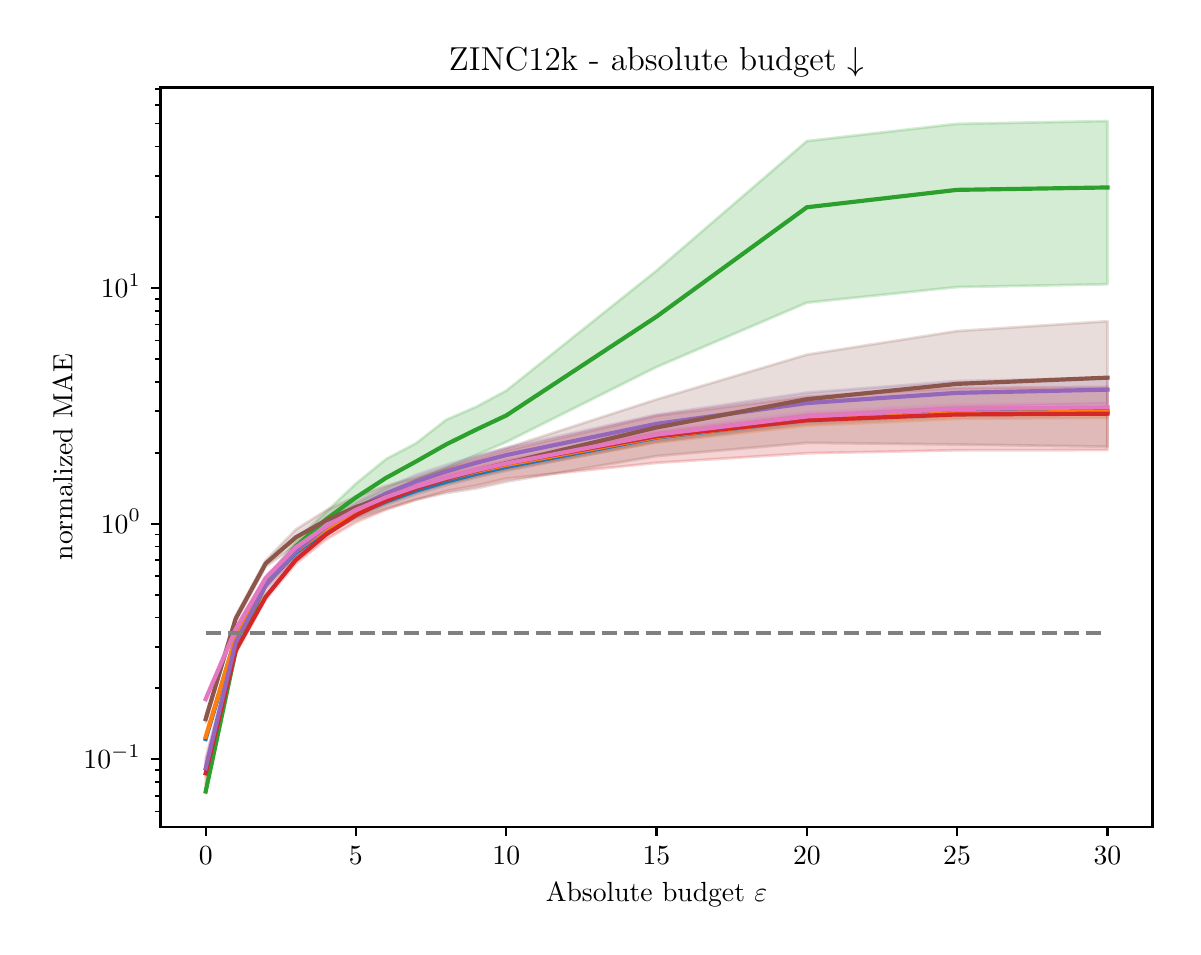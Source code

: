 \begingroup%
\makeatletter%
\begin{pgfpicture}%
\pgfpathrectangle{\pgfpointorigin}{\pgfqpoint{5.724in}{4.495in}}%
\pgfusepath{use as bounding box, clip}%
\begin{pgfscope}%
\pgfsetbuttcap%
\pgfsetmiterjoin%
\definecolor{currentfill}{rgb}{1.0,1.0,1.0}%
\pgfsetfillcolor{currentfill}%
\pgfsetlinewidth{0.0pt}%
\definecolor{currentstroke}{rgb}{1.0,1.0,1.0}%
\pgfsetstrokecolor{currentstroke}%
\pgfsetdash{}{0pt}%
\pgfpathmoveto{\pgfqpoint{0.0in}{0.0in}}%
\pgfpathlineto{\pgfqpoint{5.724in}{0.0in}}%
\pgfpathlineto{\pgfqpoint{5.724in}{4.495in}}%
\pgfpathlineto{\pgfqpoint{0.0in}{4.495in}}%
\pgfpathlineto{\pgfqpoint{0.0in}{0.0in}}%
\pgfpathclose%
\pgfusepath{fill}%
\end{pgfscope}%
\begin{pgfscope}%
\pgfsetbuttcap%
\pgfsetmiterjoin%
\definecolor{currentfill}{rgb}{1.0,1.0,1.0}%
\pgfsetfillcolor{currentfill}%
\pgfsetlinewidth{0.0pt}%
\definecolor{currentstroke}{rgb}{0.0,0.0,0.0}%
\pgfsetstrokecolor{currentstroke}%
\pgfsetstrokeopacity{0.0}%
\pgfsetdash{}{0pt}%
\pgfpathmoveto{\pgfqpoint{0.664in}{0.5in}}%
\pgfpathlineto{\pgfqpoint{5.624in}{0.5in}}%
\pgfpathlineto{\pgfqpoint{5.624in}{4.196in}}%
\pgfpathlineto{\pgfqpoint{0.664in}{4.196in}}%
\pgfpathlineto{\pgfqpoint{0.664in}{0.5in}}%
\pgfpathclose%
\pgfusepath{fill}%
\end{pgfscope}%
\begin{pgfscope}%
\pgfpathrectangle{\pgfqpoint{0.664in}{0.5in}}{\pgfqpoint{4.96in}{3.696in}}%
\pgfusepath{clip}%
\pgfsetbuttcap%
\pgfsetroundjoin%
\definecolor{currentfill}{rgb}{0.122,0.467,0.706}%
\pgfsetfillcolor{currentfill}%
\pgfsetfillopacity{0.2}%
\pgfsetlinewidth{1.004pt}%
\definecolor{currentstroke}{rgb}{0.122,0.467,0.706}%
\pgfsetstrokecolor{currentstroke}%
\pgfsetstrokeopacity{0.2}%
\pgfsetdash{}{0pt}%
\pgfsys@defobject{currentmarker}{\pgfqpoint{0.89in}{0.928in}}{\pgfqpoint{5.399in}{2.594in}}{%
\pgfpathmoveto{\pgfqpoint{0.89in}{0.951in}}%
\pgfpathlineto{\pgfqpoint{0.89in}{0.928in}}%
\pgfpathlineto{\pgfqpoint{1.04in}{1.431in}}%
\pgfpathlineto{\pgfqpoint{1.19in}{1.702in}}%
\pgfpathlineto{\pgfqpoint{1.341in}{1.856in}}%
\pgfpathlineto{\pgfqpoint{1.491in}{1.964in}}%
\pgfpathlineto{\pgfqpoint{1.641in}{2.047in}}%
\pgfpathlineto{\pgfqpoint{1.792in}{2.11in}}%
\pgfpathlineto{\pgfqpoint{1.942in}{2.163in}}%
\pgfpathlineto{\pgfqpoint{2.092in}{2.208in}}%
\pgfpathlineto{\pgfqpoint{2.242in}{2.246in}}%
\pgfpathlineto{\pgfqpoint{2.393in}{2.28in}}%
\pgfpathlineto{\pgfqpoint{3.144in}{2.425in}}%
\pgfpathlineto{\pgfqpoint{3.896in}{2.517in}}%
\pgfpathlineto{\pgfqpoint{4.647in}{2.555in}}%
\pgfpathlineto{\pgfqpoint{5.399in}{2.565in}}%
\pgfpathlineto{\pgfqpoint{5.399in}{2.594in}}%
\pgfpathlineto{\pgfqpoint{5.399in}{2.594in}}%
\pgfpathlineto{\pgfqpoint{4.647in}{2.588in}}%
\pgfpathlineto{\pgfqpoint{3.896in}{2.554in}}%
\pgfpathlineto{\pgfqpoint{3.144in}{2.466in}}%
\pgfpathlineto{\pgfqpoint{2.393in}{2.317in}}%
\pgfpathlineto{\pgfqpoint{2.242in}{2.282in}}%
\pgfpathlineto{\pgfqpoint{2.092in}{2.242in}}%
\pgfpathlineto{\pgfqpoint{1.942in}{2.197in}}%
\pgfpathlineto{\pgfqpoint{1.792in}{2.143in}}%
\pgfpathlineto{\pgfqpoint{1.641in}{2.079in}}%
\pgfpathlineto{\pgfqpoint{1.491in}{1.993in}}%
\pgfpathlineto{\pgfqpoint{1.341in}{1.888in}}%
\pgfpathlineto{\pgfqpoint{1.19in}{1.726in}}%
\pgfpathlineto{\pgfqpoint{1.04in}{1.459in}}%
\pgfpathlineto{\pgfqpoint{0.89in}{0.951in}}%
\pgfpathlineto{\pgfqpoint{0.89in}{0.951in}}%
\pgfpathclose%
\pgfusepath{stroke,fill}%
}%
\begin{pgfscope}%
\pgfsys@transformshift{0.0in}{0.0in}%
\pgfsys@useobject{currentmarker}{}%
\end{pgfscope}%
\end{pgfscope}%
\begin{pgfscope}%
\pgfpathrectangle{\pgfqpoint{0.664in}{0.5in}}{\pgfqpoint{4.96in}{3.696in}}%
\pgfusepath{clip}%
\pgfsetbuttcap%
\pgfsetroundjoin%
\definecolor{currentfill}{rgb}{1.0,0.498,0.055}%
\pgfsetfillcolor{currentfill}%
\pgfsetfillopacity{0.2}%
\pgfsetlinewidth{1.004pt}%
\definecolor{currentstroke}{rgb}{1.0,0.498,0.055}%
\pgfsetstrokecolor{currentstroke}%
\pgfsetstrokeopacity{0.2}%
\pgfsetdash{}{0pt}%
\pgfsys@defobject{currentmarker}{\pgfqpoint{0.89in}{0.939in}}{\pgfqpoint{5.399in}{2.597in}}{%
\pgfpathmoveto{\pgfqpoint{0.89in}{0.957in}}%
\pgfpathlineto{\pgfqpoint{0.89in}{0.939in}}%
\pgfpathlineto{\pgfqpoint{1.04in}{1.42in}}%
\pgfpathlineto{\pgfqpoint{1.19in}{1.691in}}%
\pgfpathlineto{\pgfqpoint{1.341in}{1.859in}}%
\pgfpathlineto{\pgfqpoint{1.491in}{1.968in}}%
\pgfpathlineto{\pgfqpoint{1.641in}{2.053in}}%
\pgfpathlineto{\pgfqpoint{1.792in}{2.117in}}%
\pgfpathlineto{\pgfqpoint{1.942in}{2.176in}}%
\pgfpathlineto{\pgfqpoint{2.092in}{2.216in}}%
\pgfpathlineto{\pgfqpoint{2.242in}{2.252in}}%
\pgfpathlineto{\pgfqpoint{2.393in}{2.286in}}%
\pgfpathlineto{\pgfqpoint{3.144in}{2.42in}}%
\pgfpathlineto{\pgfqpoint{3.896in}{2.505in}}%
\pgfpathlineto{\pgfqpoint{4.647in}{2.539in}}%
\pgfpathlineto{\pgfqpoint{5.399in}{2.544in}}%
\pgfpathlineto{\pgfqpoint{5.399in}{2.597in}}%
\pgfpathlineto{\pgfqpoint{5.399in}{2.597in}}%
\pgfpathlineto{\pgfqpoint{4.647in}{2.595in}}%
\pgfpathlineto{\pgfqpoint{3.896in}{2.56in}}%
\pgfpathlineto{\pgfqpoint{3.144in}{2.472in}}%
\pgfpathlineto{\pgfqpoint{2.393in}{2.33in}}%
\pgfpathlineto{\pgfqpoint{2.242in}{2.295in}}%
\pgfpathlineto{\pgfqpoint{2.092in}{2.259in}}%
\pgfpathlineto{\pgfqpoint{1.942in}{2.211in}}%
\pgfpathlineto{\pgfqpoint{1.792in}{2.157in}}%
\pgfpathlineto{\pgfqpoint{1.641in}{2.093in}}%
\pgfpathlineto{\pgfqpoint{1.491in}{2.007in}}%
\pgfpathlineto{\pgfqpoint{1.341in}{1.895in}}%
\pgfpathlineto{\pgfqpoint{1.19in}{1.738in}}%
\pgfpathlineto{\pgfqpoint{1.04in}{1.465in}}%
\pgfpathlineto{\pgfqpoint{0.89in}{0.957in}}%
\pgfpathlineto{\pgfqpoint{0.89in}{0.957in}}%
\pgfpathclose%
\pgfusepath{stroke,fill}%
}%
\begin{pgfscope}%
\pgfsys@transformshift{0.0in}{0.0in}%
\pgfsys@useobject{currentmarker}{}%
\end{pgfscope}%
\end{pgfscope}%
\begin{pgfscope}%
\pgfpathrectangle{\pgfqpoint{0.664in}{0.5in}}{\pgfqpoint{4.96in}{3.696in}}%
\pgfusepath{clip}%
\pgfsetbuttcap%
\pgfsetroundjoin%
\definecolor{currentfill}{rgb}{0.173,0.627,0.173}%
\pgfsetfillcolor{currentfill}%
\pgfsetfillopacity{0.2}%
\pgfsetlinewidth{1.004pt}%
\definecolor{currentstroke}{rgb}{0.173,0.627,0.173}%
\pgfsetstrokecolor{currentstroke}%
\pgfsetstrokeopacity{0.2}%
\pgfsetdash{}{0pt}%
\pgfsys@defobject{currentmarker}{\pgfqpoint{0.89in}{0.668in}}{\pgfqpoint{5.399in}{4.028in}}{%
\pgfpathmoveto{\pgfqpoint{0.89in}{0.684in}}%
\pgfpathlineto{\pgfqpoint{0.89in}{0.668in}}%
\pgfpathlineto{\pgfqpoint{1.04in}{1.368in}}%
\pgfpathlineto{\pgfqpoint{1.19in}{1.697in}}%
\pgfpathlineto{\pgfqpoint{1.341in}{1.874in}}%
\pgfpathlineto{\pgfqpoint{1.491in}{1.993in}}%
\pgfpathlineto{\pgfqpoint{1.641in}{2.081in}}%
\pgfpathlineto{\pgfqpoint{1.792in}{2.159in}}%
\pgfpathlineto{\pgfqpoint{1.942in}{2.232in}}%
\pgfpathlineto{\pgfqpoint{2.092in}{2.293in}}%
\pgfpathlineto{\pgfqpoint{2.242in}{2.358in}}%
\pgfpathlineto{\pgfqpoint{2.393in}{2.423in}}%
\pgfpathlineto{\pgfqpoint{3.144in}{2.798in}}%
\pgfpathlineto{\pgfqpoint{3.896in}{3.12in}}%
\pgfpathlineto{\pgfqpoint{4.647in}{3.198in}}%
\pgfpathlineto{\pgfqpoint{5.399in}{3.212in}}%
\pgfpathlineto{\pgfqpoint{5.399in}{4.028in}}%
\pgfpathlineto{\pgfqpoint{5.399in}{4.028in}}%
\pgfpathlineto{\pgfqpoint{4.647in}{4.014in}}%
\pgfpathlineto{\pgfqpoint{3.896in}{3.928in}}%
\pgfpathlineto{\pgfqpoint{3.144in}{3.28in}}%
\pgfpathlineto{\pgfqpoint{2.393in}{2.68in}}%
\pgfpathlineto{\pgfqpoint{2.242in}{2.599in}}%
\pgfpathlineto{\pgfqpoint{2.092in}{2.534in}}%
\pgfpathlineto{\pgfqpoint{1.942in}{2.417in}}%
\pgfpathlineto{\pgfqpoint{1.792in}{2.338in}}%
\pgfpathlineto{\pgfqpoint{1.641in}{2.215in}}%
\pgfpathlineto{\pgfqpoint{1.491in}{2.073in}}%
\pgfpathlineto{\pgfqpoint{1.341in}{1.929in}}%
\pgfpathlineto{\pgfqpoint{1.19in}{1.73in}}%
\pgfpathlineto{\pgfqpoint{1.04in}{1.392in}}%
\pgfpathlineto{\pgfqpoint{0.89in}{0.684in}}%
\pgfpathlineto{\pgfqpoint{0.89in}{0.684in}}%
\pgfpathclose%
\pgfusepath{stroke,fill}%
}%
\begin{pgfscope}%
\pgfsys@transformshift{0.0in}{0.0in}%
\pgfsys@useobject{currentmarker}{}%
\end{pgfscope}%
\end{pgfscope}%
\begin{pgfscope}%
\pgfpathrectangle{\pgfqpoint{0.664in}{0.5in}}{\pgfqpoint{4.96in}{3.696in}}%
\pgfusepath{clip}%
\pgfsetbuttcap%
\pgfsetroundjoin%
\definecolor{currentfill}{rgb}{0.839,0.153,0.157}%
\pgfsetfillcolor{currentfill}%
\pgfsetfillopacity{0.2}%
\pgfsetlinewidth{1.004pt}%
\definecolor{currentstroke}{rgb}{0.839,0.153,0.157}%
\pgfsetstrokecolor{currentstroke}%
\pgfsetstrokeopacity{0.2}%
\pgfsetdash{}{0pt}%
\pgfsys@defobject{currentmarker}{\pgfqpoint{0.89in}{0.694in}}{\pgfqpoint{5.399in}{2.699in}}{%
\pgfpathmoveto{\pgfqpoint{0.89in}{0.842in}}%
\pgfpathlineto{\pgfqpoint{0.89in}{0.694in}}%
\pgfpathlineto{\pgfqpoint{1.04in}{1.364in}}%
\pgfpathlineto{\pgfqpoint{1.19in}{1.636in}}%
\pgfpathlineto{\pgfqpoint{1.341in}{1.815in}}%
\pgfpathlineto{\pgfqpoint{1.491in}{1.935in}}%
\pgfpathlineto{\pgfqpoint{1.641in}{2.022in}}%
\pgfpathlineto{\pgfqpoint{1.792in}{2.085in}}%
\pgfpathlineto{\pgfqpoint{1.942in}{2.134in}}%
\pgfpathlineto{\pgfqpoint{2.092in}{2.178in}}%
\pgfpathlineto{\pgfqpoint{2.242in}{2.205in}}%
\pgfpathlineto{\pgfqpoint{2.393in}{2.24in}}%
\pgfpathlineto{\pgfqpoint{3.144in}{2.319in}}%
\pgfpathlineto{\pgfqpoint{3.896in}{2.367in}}%
\pgfpathlineto{\pgfqpoint{4.647in}{2.382in}}%
\pgfpathlineto{\pgfqpoint{5.399in}{2.383in}}%
\pgfpathlineto{\pgfqpoint{5.399in}{2.699in}}%
\pgfpathlineto{\pgfqpoint{5.399in}{2.699in}}%
\pgfpathlineto{\pgfqpoint{4.647in}{2.693in}}%
\pgfpathlineto{\pgfqpoint{3.896in}{2.65in}}%
\pgfpathlineto{\pgfqpoint{3.144in}{2.554in}}%
\pgfpathlineto{\pgfqpoint{2.393in}{2.381in}}%
\pgfpathlineto{\pgfqpoint{2.242in}{2.337in}}%
\pgfpathlineto{\pgfqpoint{2.092in}{2.29in}}%
\pgfpathlineto{\pgfqpoint{1.942in}{2.237in}}%
\pgfpathlineto{\pgfqpoint{1.792in}{2.169in}}%
\pgfpathlineto{\pgfqpoint{1.641in}{2.087in}}%
\pgfpathlineto{\pgfqpoint{1.491in}{1.985in}}%
\pgfpathlineto{\pgfqpoint{1.341in}{1.854in}}%
\pgfpathlineto{\pgfqpoint{1.19in}{1.663in}}%
\pgfpathlineto{\pgfqpoint{1.04in}{1.397in}}%
\pgfpathlineto{\pgfqpoint{0.89in}{0.842in}}%
\pgfpathlineto{\pgfqpoint{0.89in}{0.842in}}%
\pgfpathclose%
\pgfusepath{stroke,fill}%
}%
\begin{pgfscope}%
\pgfsys@transformshift{0.0in}{0.0in}%
\pgfsys@useobject{currentmarker}{}%
\end{pgfscope}%
\end{pgfscope}%
\begin{pgfscope}%
\pgfpathrectangle{\pgfqpoint{0.664in}{0.5in}}{\pgfqpoint{4.96in}{3.696in}}%
\pgfusepath{clip}%
\pgfsetbuttcap%
\pgfsetroundjoin%
\definecolor{currentfill}{rgb}{0.58,0.404,0.741}%
\pgfsetfillcolor{currentfill}%
\pgfsetfillopacity{0.2}%
\pgfsetlinewidth{1.004pt}%
\definecolor{currentstroke}{rgb}{0.58,0.404,0.741}%
\pgfsetstrokecolor{currentstroke}%
\pgfsetstrokeopacity{0.2}%
\pgfsetdash{}{0pt}%
\pgfsys@defobject{currentmarker}{\pgfqpoint{0.89in}{0.755in}}{\pgfqpoint{5.399in}{2.744in}}{%
\pgfpathmoveto{\pgfqpoint{0.89in}{0.828in}}%
\pgfpathlineto{\pgfqpoint{0.89in}{0.755in}}%
\pgfpathlineto{\pgfqpoint{1.04in}{1.398in}}%
\pgfpathlineto{\pgfqpoint{1.19in}{1.683in}}%
\pgfpathlineto{\pgfqpoint{1.341in}{1.849in}}%
\pgfpathlineto{\pgfqpoint{1.491in}{1.965in}}%
\pgfpathlineto{\pgfqpoint{1.641in}{2.056in}}%
\pgfpathlineto{\pgfqpoint{1.792in}{2.129in}}%
\pgfpathlineto{\pgfqpoint{1.942in}{2.185in}}%
\pgfpathlineto{\pgfqpoint{2.092in}{2.233in}}%
\pgfpathlineto{\pgfqpoint{2.242in}{2.275in}}%
\pgfpathlineto{\pgfqpoint{2.393in}{2.313in}}%
\pgfpathlineto{\pgfqpoint{3.144in}{2.457in}}%
\pgfpathlineto{\pgfqpoint{3.896in}{2.558in}}%
\pgfpathlineto{\pgfqpoint{4.647in}{2.597in}}%
\pgfpathlineto{\pgfqpoint{5.399in}{2.615in}}%
\pgfpathlineto{\pgfqpoint{5.399in}{2.744in}}%
\pgfpathlineto{\pgfqpoint{5.399in}{2.744in}}%
\pgfpathlineto{\pgfqpoint{4.647in}{2.728in}}%
\pgfpathlineto{\pgfqpoint{3.896in}{2.67in}}%
\pgfpathlineto{\pgfqpoint{3.144in}{2.56in}}%
\pgfpathlineto{\pgfqpoint{2.393in}{2.394in}}%
\pgfpathlineto{\pgfqpoint{2.242in}{2.354in}}%
\pgfpathlineto{\pgfqpoint{2.092in}{2.309in}}%
\pgfpathlineto{\pgfqpoint{1.942in}{2.26in}}%
\pgfpathlineto{\pgfqpoint{1.792in}{2.194in}}%
\pgfpathlineto{\pgfqpoint{1.641in}{2.118in}}%
\pgfpathlineto{\pgfqpoint{1.491in}{2.024in}}%
\pgfpathlineto{\pgfqpoint{1.341in}{1.904in}}%
\pgfpathlineto{\pgfqpoint{1.19in}{1.734in}}%
\pgfpathlineto{\pgfqpoint{1.04in}{1.441in}}%
\pgfpathlineto{\pgfqpoint{0.89in}{0.828in}}%
\pgfpathlineto{\pgfqpoint{0.89in}{0.828in}}%
\pgfpathclose%
\pgfusepath{stroke,fill}%
}%
\begin{pgfscope}%
\pgfsys@transformshift{0.0in}{0.0in}%
\pgfsys@useobject{currentmarker}{}%
\end{pgfscope}%
\end{pgfscope}%
\begin{pgfscope}%
\pgfpathrectangle{\pgfqpoint{0.664in}{0.5in}}{\pgfqpoint{4.96in}{3.696in}}%
\pgfusepath{clip}%
\pgfsetbuttcap%
\pgfsetroundjoin%
\definecolor{currentfill}{rgb}{0.549,0.337,0.294}%
\pgfsetfillcolor{currentfill}%
\pgfsetfillopacity{0.2}%
\pgfsetlinewidth{1.004pt}%
\definecolor{currentstroke}{rgb}{0.549,0.337,0.294}%
\pgfsetstrokecolor{currentstroke}%
\pgfsetstrokeopacity{0.2}%
\pgfsetdash{}{0pt}%
\pgfsys@defobject{currentmarker}{\pgfqpoint{0.89in}{1.021in}}{\pgfqpoint{5.399in}{3.027in}}{%
\pgfpathmoveto{\pgfqpoint{0.89in}{1.056in}}%
\pgfpathlineto{\pgfqpoint{0.89in}{1.021in}}%
\pgfpathlineto{\pgfqpoint{1.04in}{1.527in}}%
\pgfpathlineto{\pgfqpoint{1.19in}{1.8in}}%
\pgfpathlineto{\pgfqpoint{1.341in}{1.907in}}%
\pgfpathlineto{\pgfqpoint{1.491in}{1.972in}}%
\pgfpathlineto{\pgfqpoint{1.641in}{2.038in}}%
\pgfpathlineto{\pgfqpoint{1.792in}{2.09in}}%
\pgfpathlineto{\pgfqpoint{1.942in}{2.136in}}%
\pgfpathlineto{\pgfqpoint{2.092in}{2.168in}}%
\pgfpathlineto{\pgfqpoint{2.242in}{2.191in}}%
\pgfpathlineto{\pgfqpoint{2.393in}{2.225in}}%
\pgfpathlineto{\pgfqpoint{3.144in}{2.353in}}%
\pgfpathlineto{\pgfqpoint{3.896in}{2.419in}}%
\pgfpathlineto{\pgfqpoint{4.647in}{2.411in}}%
\pgfpathlineto{\pgfqpoint{5.399in}{2.4in}}%
\pgfpathlineto{\pgfqpoint{5.399in}{3.027in}}%
\pgfpathlineto{\pgfqpoint{5.399in}{3.027in}}%
\pgfpathlineto{\pgfqpoint{4.647in}{2.978in}}%
\pgfpathlineto{\pgfqpoint{3.896in}{2.86in}}%
\pgfpathlineto{\pgfqpoint{3.144in}{2.636in}}%
\pgfpathlineto{\pgfqpoint{2.393in}{2.393in}}%
\pgfpathlineto{\pgfqpoint{2.242in}{2.348in}}%
\pgfpathlineto{\pgfqpoint{2.092in}{2.294in}}%
\pgfpathlineto{\pgfqpoint{1.942in}{2.246in}}%
\pgfpathlineto{\pgfqpoint{1.792in}{2.204in}}%
\pgfpathlineto{\pgfqpoint{1.641in}{2.151in}}%
\pgfpathlineto{\pgfqpoint{1.491in}{2.081in}}%
\pgfpathlineto{\pgfqpoint{1.341in}{1.986in}}%
\pgfpathlineto{\pgfqpoint{1.19in}{1.831in}}%
\pgfpathlineto{\pgfqpoint{1.04in}{1.555in}}%
\pgfpathlineto{\pgfqpoint{0.89in}{1.056in}}%
\pgfpathlineto{\pgfqpoint{0.89in}{1.056in}}%
\pgfpathclose%
\pgfusepath{stroke,fill}%
}%
\begin{pgfscope}%
\pgfsys@transformshift{0.0in}{0.0in}%
\pgfsys@useobject{currentmarker}{}%
\end{pgfscope}%
\end{pgfscope}%
\begin{pgfscope}%
\pgfpathrectangle{\pgfqpoint{0.664in}{0.5in}}{\pgfqpoint{4.96in}{3.696in}}%
\pgfusepath{clip}%
\pgfsetbuttcap%
\pgfsetroundjoin%
\definecolor{currentfill}{rgb}{0.89,0.467,0.761}%
\pgfsetfillcolor{currentfill}%
\pgfsetfillopacity{0.2}%
\pgfsetlinewidth{1.004pt}%
\definecolor{currentstroke}{rgb}{0.89,0.467,0.761}%
\pgfsetstrokecolor{currentstroke}%
\pgfsetstrokeopacity{0.2}%
\pgfsetdash{}{0pt}%
\pgfsys@defobject{currentmarker}{\pgfqpoint{0.89in}{1.127in}}{\pgfqpoint{5.399in}{2.62in}}{%
\pgfpathmoveto{\pgfqpoint{0.89in}{1.15in}}%
\pgfpathlineto{\pgfqpoint{0.89in}{1.127in}}%
\pgfpathlineto{\pgfqpoint{1.04in}{1.474in}}%
\pgfpathlineto{\pgfqpoint{1.19in}{1.73in}}%
\pgfpathlineto{\pgfqpoint{1.341in}{1.884in}}%
\pgfpathlineto{\pgfqpoint{1.491in}{1.985in}}%
\pgfpathlineto{\pgfqpoint{1.641in}{2.068in}}%
\pgfpathlineto{\pgfqpoint{1.792in}{2.131in}}%
\pgfpathlineto{\pgfqpoint{1.942in}{2.181in}}%
\pgfpathlineto{\pgfqpoint{2.092in}{2.225in}}%
\pgfpathlineto{\pgfqpoint{2.242in}{2.261in}}%
\pgfpathlineto{\pgfqpoint{2.393in}{2.295in}}%
\pgfpathlineto{\pgfqpoint{3.144in}{2.438in}}%
\pgfpathlineto{\pgfqpoint{3.896in}{2.527in}}%
\pgfpathlineto{\pgfqpoint{4.647in}{2.565in}}%
\pgfpathlineto{\pgfqpoint{5.399in}{2.573in}}%
\pgfpathlineto{\pgfqpoint{5.399in}{2.62in}}%
\pgfpathlineto{\pgfqpoint{5.399in}{2.62in}}%
\pgfpathlineto{\pgfqpoint{4.647in}{2.611in}}%
\pgfpathlineto{\pgfqpoint{3.896in}{2.574in}}%
\pgfpathlineto{\pgfqpoint{3.144in}{2.482in}}%
\pgfpathlineto{\pgfqpoint{2.393in}{2.334in}}%
\pgfpathlineto{\pgfqpoint{2.242in}{2.299in}}%
\pgfpathlineto{\pgfqpoint{2.092in}{2.259in}}%
\pgfpathlineto{\pgfqpoint{1.942in}{2.214in}}%
\pgfpathlineto{\pgfqpoint{1.792in}{2.161in}}%
\pgfpathlineto{\pgfqpoint{1.641in}{2.096in}}%
\pgfpathlineto{\pgfqpoint{1.491in}{2.013in}}%
\pgfpathlineto{\pgfqpoint{1.341in}{1.907in}}%
\pgfpathlineto{\pgfqpoint{1.19in}{1.752in}}%
\pgfpathlineto{\pgfqpoint{1.04in}{1.499in}}%
\pgfpathlineto{\pgfqpoint{0.89in}{1.15in}}%
\pgfpathlineto{\pgfqpoint{0.89in}{1.15in}}%
\pgfpathclose%
\pgfusepath{stroke,fill}%
}%
\begin{pgfscope}%
\pgfsys@transformshift{0.0in}{0.0in}%
\pgfsys@useobject{currentmarker}{}%
\end{pgfscope}%
\end{pgfscope}%
\begin{pgfscope}%
\pgfsetbuttcap%
\pgfsetroundjoin%
\definecolor{currentfill}{rgb}{0.0,0.0,0.0}%
\pgfsetfillcolor{currentfill}%
\pgfsetlinewidth{0.803pt}%
\definecolor{currentstroke}{rgb}{0.0,0.0,0.0}%
\pgfsetstrokecolor{currentstroke}%
\pgfsetdash{}{0pt}%
\pgfsys@defobject{currentmarker}{\pgfqpoint{0.0in}{-0.049in}}{\pgfqpoint{0.0in}{0.0in}}{%
\pgfpathmoveto{\pgfqpoint{0.0in}{0.0in}}%
\pgfpathlineto{\pgfqpoint{0.0in}{-0.049in}}%
\pgfusepath{stroke,fill}%
}%
\begin{pgfscope}%
\pgfsys@transformshift{0.89in}{0.5in}%
\pgfsys@useobject{currentmarker}{}%
\end{pgfscope}%
\end{pgfscope}%
\begin{pgfscope}%
\definecolor{textcolor}{rgb}{0.0,0.0,0.0}%
\pgfsetstrokecolor{textcolor}%
\pgfsetfillcolor{textcolor}%
\pgftext[x=0.89in,y=0.402in,,top]{\color{textcolor}\rmfamily\fontsize{10.0}{12.0}\selectfont \(\displaystyle {0}\)}%
\end{pgfscope}%
\begin{pgfscope}%
\pgfsetbuttcap%
\pgfsetroundjoin%
\definecolor{currentfill}{rgb}{0.0,0.0,0.0}%
\pgfsetfillcolor{currentfill}%
\pgfsetlinewidth{0.803pt}%
\definecolor{currentstroke}{rgb}{0.0,0.0,0.0}%
\pgfsetstrokecolor{currentstroke}%
\pgfsetdash{}{0pt}%
\pgfsys@defobject{currentmarker}{\pgfqpoint{0.0in}{-0.049in}}{\pgfqpoint{0.0in}{0.0in}}{%
\pgfpathmoveto{\pgfqpoint{0.0in}{0.0in}}%
\pgfpathlineto{\pgfqpoint{0.0in}{-0.049in}}%
\pgfusepath{stroke,fill}%
}%
\begin{pgfscope}%
\pgfsys@transformshift{1.641in}{0.5in}%
\pgfsys@useobject{currentmarker}{}%
\end{pgfscope}%
\end{pgfscope}%
\begin{pgfscope}%
\definecolor{textcolor}{rgb}{0.0,0.0,0.0}%
\pgfsetstrokecolor{textcolor}%
\pgfsetfillcolor{textcolor}%
\pgftext[x=1.641in,y=0.402in,,top]{\color{textcolor}\rmfamily\fontsize{10.0}{12.0}\selectfont \(\displaystyle {5}\)}%
\end{pgfscope}%
\begin{pgfscope}%
\pgfsetbuttcap%
\pgfsetroundjoin%
\definecolor{currentfill}{rgb}{0.0,0.0,0.0}%
\pgfsetfillcolor{currentfill}%
\pgfsetlinewidth{0.803pt}%
\definecolor{currentstroke}{rgb}{0.0,0.0,0.0}%
\pgfsetstrokecolor{currentstroke}%
\pgfsetdash{}{0pt}%
\pgfsys@defobject{currentmarker}{\pgfqpoint{0.0in}{-0.049in}}{\pgfqpoint{0.0in}{0.0in}}{%
\pgfpathmoveto{\pgfqpoint{0.0in}{0.0in}}%
\pgfpathlineto{\pgfqpoint{0.0in}{-0.049in}}%
\pgfusepath{stroke,fill}%
}%
\begin{pgfscope}%
\pgfsys@transformshift{2.393in}{0.5in}%
\pgfsys@useobject{currentmarker}{}%
\end{pgfscope}%
\end{pgfscope}%
\begin{pgfscope}%
\definecolor{textcolor}{rgb}{0.0,0.0,0.0}%
\pgfsetstrokecolor{textcolor}%
\pgfsetfillcolor{textcolor}%
\pgftext[x=2.393in,y=0.402in,,top]{\color{textcolor}\rmfamily\fontsize{10.0}{12.0}\selectfont \(\displaystyle {10}\)}%
\end{pgfscope}%
\begin{pgfscope}%
\pgfsetbuttcap%
\pgfsetroundjoin%
\definecolor{currentfill}{rgb}{0.0,0.0,0.0}%
\pgfsetfillcolor{currentfill}%
\pgfsetlinewidth{0.803pt}%
\definecolor{currentstroke}{rgb}{0.0,0.0,0.0}%
\pgfsetstrokecolor{currentstroke}%
\pgfsetdash{}{0pt}%
\pgfsys@defobject{currentmarker}{\pgfqpoint{0.0in}{-0.049in}}{\pgfqpoint{0.0in}{0.0in}}{%
\pgfpathmoveto{\pgfqpoint{0.0in}{0.0in}}%
\pgfpathlineto{\pgfqpoint{0.0in}{-0.049in}}%
\pgfusepath{stroke,fill}%
}%
\begin{pgfscope}%
\pgfsys@transformshift{3.144in}{0.5in}%
\pgfsys@useobject{currentmarker}{}%
\end{pgfscope}%
\end{pgfscope}%
\begin{pgfscope}%
\definecolor{textcolor}{rgb}{0.0,0.0,0.0}%
\pgfsetstrokecolor{textcolor}%
\pgfsetfillcolor{textcolor}%
\pgftext[x=3.144in,y=0.402in,,top]{\color{textcolor}\rmfamily\fontsize{10.0}{12.0}\selectfont \(\displaystyle {15}\)}%
\end{pgfscope}%
\begin{pgfscope}%
\pgfsetbuttcap%
\pgfsetroundjoin%
\definecolor{currentfill}{rgb}{0.0,0.0,0.0}%
\pgfsetfillcolor{currentfill}%
\pgfsetlinewidth{0.803pt}%
\definecolor{currentstroke}{rgb}{0.0,0.0,0.0}%
\pgfsetstrokecolor{currentstroke}%
\pgfsetdash{}{0pt}%
\pgfsys@defobject{currentmarker}{\pgfqpoint{0.0in}{-0.049in}}{\pgfqpoint{0.0in}{0.0in}}{%
\pgfpathmoveto{\pgfqpoint{0.0in}{0.0in}}%
\pgfpathlineto{\pgfqpoint{0.0in}{-0.049in}}%
\pgfusepath{stroke,fill}%
}%
\begin{pgfscope}%
\pgfsys@transformshift{3.896in}{0.5in}%
\pgfsys@useobject{currentmarker}{}%
\end{pgfscope}%
\end{pgfscope}%
\begin{pgfscope}%
\definecolor{textcolor}{rgb}{0.0,0.0,0.0}%
\pgfsetstrokecolor{textcolor}%
\pgfsetfillcolor{textcolor}%
\pgftext[x=3.896in,y=0.402in,,top]{\color{textcolor}\rmfamily\fontsize{10.0}{12.0}\selectfont \(\displaystyle {20}\)}%
\end{pgfscope}%
\begin{pgfscope}%
\pgfsetbuttcap%
\pgfsetroundjoin%
\definecolor{currentfill}{rgb}{0.0,0.0,0.0}%
\pgfsetfillcolor{currentfill}%
\pgfsetlinewidth{0.803pt}%
\definecolor{currentstroke}{rgb}{0.0,0.0,0.0}%
\pgfsetstrokecolor{currentstroke}%
\pgfsetdash{}{0pt}%
\pgfsys@defobject{currentmarker}{\pgfqpoint{0.0in}{-0.049in}}{\pgfqpoint{0.0in}{0.0in}}{%
\pgfpathmoveto{\pgfqpoint{0.0in}{0.0in}}%
\pgfpathlineto{\pgfqpoint{0.0in}{-0.049in}}%
\pgfusepath{stroke,fill}%
}%
\begin{pgfscope}%
\pgfsys@transformshift{4.647in}{0.5in}%
\pgfsys@useobject{currentmarker}{}%
\end{pgfscope}%
\end{pgfscope}%
\begin{pgfscope}%
\definecolor{textcolor}{rgb}{0.0,0.0,0.0}%
\pgfsetstrokecolor{textcolor}%
\pgfsetfillcolor{textcolor}%
\pgftext[x=4.647in,y=0.402in,,top]{\color{textcolor}\rmfamily\fontsize{10.0}{12.0}\selectfont \(\displaystyle {25}\)}%
\end{pgfscope}%
\begin{pgfscope}%
\pgfsetbuttcap%
\pgfsetroundjoin%
\definecolor{currentfill}{rgb}{0.0,0.0,0.0}%
\pgfsetfillcolor{currentfill}%
\pgfsetlinewidth{0.803pt}%
\definecolor{currentstroke}{rgb}{0.0,0.0,0.0}%
\pgfsetstrokecolor{currentstroke}%
\pgfsetdash{}{0pt}%
\pgfsys@defobject{currentmarker}{\pgfqpoint{0.0in}{-0.049in}}{\pgfqpoint{0.0in}{0.0in}}{%
\pgfpathmoveto{\pgfqpoint{0.0in}{0.0in}}%
\pgfpathlineto{\pgfqpoint{0.0in}{-0.049in}}%
\pgfusepath{stroke,fill}%
}%
\begin{pgfscope}%
\pgfsys@transformshift{5.399in}{0.5in}%
\pgfsys@useobject{currentmarker}{}%
\end{pgfscope}%
\end{pgfscope}%
\begin{pgfscope}%
\definecolor{textcolor}{rgb}{0.0,0.0,0.0}%
\pgfsetstrokecolor{textcolor}%
\pgfsetfillcolor{textcolor}%
\pgftext[x=5.399in,y=0.402in,,top]{\color{textcolor}\rmfamily\fontsize{10.0}{12.0}\selectfont \(\displaystyle {30}\)}%
\end{pgfscope}%
\begin{pgfscope}%
\definecolor{textcolor}{rgb}{0.0,0.0,0.0}%
\pgfsetstrokecolor{textcolor}%
\pgfsetfillcolor{textcolor}%
\pgftext[x=3.144in,y=0.223in,,top]{\color{textcolor}\rmfamily\fontsize{10.0}{12.0}\selectfont Absolute budget \(\displaystyle \varepsilon\)}%
\end{pgfscope}%
\begin{pgfscope}%
\pgfsetbuttcap%
\pgfsetroundjoin%
\definecolor{currentfill}{rgb}{0.0,0.0,0.0}%
\pgfsetfillcolor{currentfill}%
\pgfsetlinewidth{0.803pt}%
\definecolor{currentstroke}{rgb}{0.0,0.0,0.0}%
\pgfsetstrokecolor{currentstroke}%
\pgfsetdash{}{0pt}%
\pgfsys@defobject{currentmarker}{\pgfqpoint{-0.049in}{0.0in}}{\pgfqpoint{-0.0in}{0.0in}}{%
\pgfpathmoveto{\pgfqpoint{-0.0in}{0.0in}}%
\pgfpathlineto{\pgfqpoint{-0.049in}{0.0in}}%
\pgfusepath{stroke,fill}%
}%
\begin{pgfscope}%
\pgfsys@transformshift{0.664in}{0.837in}%
\pgfsys@useobject{currentmarker}{}%
\end{pgfscope}%
\end{pgfscope}%
\begin{pgfscope}%
\definecolor{textcolor}{rgb}{0.0,0.0,0.0}%
\pgfsetstrokecolor{textcolor}%
\pgfsetfillcolor{textcolor}%
\pgftext[x=0.279in, y=0.789in, left, base]{\color{textcolor}\rmfamily\fontsize{10.0}{12.0}\selectfont \(\displaystyle {10^{-1}}\)}%
\end{pgfscope}%
\begin{pgfscope}%
\pgfsetbuttcap%
\pgfsetroundjoin%
\definecolor{currentfill}{rgb}{0.0,0.0,0.0}%
\pgfsetfillcolor{currentfill}%
\pgfsetlinewidth{0.803pt}%
\definecolor{currentstroke}{rgb}{0.0,0.0,0.0}%
\pgfsetstrokecolor{currentstroke}%
\pgfsetdash{}{0pt}%
\pgfsys@defobject{currentmarker}{\pgfqpoint{-0.049in}{0.0in}}{\pgfqpoint{-0.0in}{0.0in}}{%
\pgfpathmoveto{\pgfqpoint{-0.0in}{0.0in}}%
\pgfpathlineto{\pgfqpoint{-0.049in}{0.0in}}%
\pgfusepath{stroke,fill}%
}%
\begin{pgfscope}%
\pgfsys@transformshift{0.664in}{2.015in}%
\pgfsys@useobject{currentmarker}{}%
\end{pgfscope}%
\end{pgfscope}%
\begin{pgfscope}%
\definecolor{textcolor}{rgb}{0.0,0.0,0.0}%
\pgfsetstrokecolor{textcolor}%
\pgfsetfillcolor{textcolor}%
\pgftext[x=0.366in, y=1.967in, left, base]{\color{textcolor}\rmfamily\fontsize{10.0}{12.0}\selectfont \(\displaystyle {10^{0}}\)}%
\end{pgfscope}%
\begin{pgfscope}%
\pgfsetbuttcap%
\pgfsetroundjoin%
\definecolor{currentfill}{rgb}{0.0,0.0,0.0}%
\pgfsetfillcolor{currentfill}%
\pgfsetlinewidth{0.803pt}%
\definecolor{currentstroke}{rgb}{0.0,0.0,0.0}%
\pgfsetstrokecolor{currentstroke}%
\pgfsetdash{}{0pt}%
\pgfsys@defobject{currentmarker}{\pgfqpoint{-0.049in}{0.0in}}{\pgfqpoint{-0.0in}{0.0in}}{%
\pgfpathmoveto{\pgfqpoint{-0.0in}{0.0in}}%
\pgfpathlineto{\pgfqpoint{-0.049in}{0.0in}}%
\pgfusepath{stroke,fill}%
}%
\begin{pgfscope}%
\pgfsys@transformshift{0.664in}{3.192in}%
\pgfsys@useobject{currentmarker}{}%
\end{pgfscope}%
\end{pgfscope}%
\begin{pgfscope}%
\definecolor{textcolor}{rgb}{0.0,0.0,0.0}%
\pgfsetstrokecolor{textcolor}%
\pgfsetfillcolor{textcolor}%
\pgftext[x=0.366in, y=3.144in, left, base]{\color{textcolor}\rmfamily\fontsize{10.0}{12.0}\selectfont \(\displaystyle {10^{1}}\)}%
\end{pgfscope}%
\begin{pgfscope}%
\pgfsetbuttcap%
\pgfsetroundjoin%
\definecolor{currentfill}{rgb}{0.0,0.0,0.0}%
\pgfsetfillcolor{currentfill}%
\pgfsetlinewidth{0.602pt}%
\definecolor{currentstroke}{rgb}{0.0,0.0,0.0}%
\pgfsetstrokecolor{currentstroke}%
\pgfsetdash{}{0pt}%
\pgfsys@defobject{currentmarker}{\pgfqpoint{-0.028in}{0.0in}}{\pgfqpoint{-0.0in}{0.0in}}{%
\pgfpathmoveto{\pgfqpoint{-0.0in}{0.0in}}%
\pgfpathlineto{\pgfqpoint{-0.028in}{0.0in}}%
\pgfusepath{stroke,fill}%
}%
\begin{pgfscope}%
\pgfsys@transformshift{0.664in}{0.576in}%
\pgfsys@useobject{currentmarker}{}%
\end{pgfscope}%
\end{pgfscope}%
\begin{pgfscope}%
\pgfsetbuttcap%
\pgfsetroundjoin%
\definecolor{currentfill}{rgb}{0.0,0.0,0.0}%
\pgfsetfillcolor{currentfill}%
\pgfsetlinewidth{0.602pt}%
\definecolor{currentstroke}{rgb}{0.0,0.0,0.0}%
\pgfsetstrokecolor{currentstroke}%
\pgfsetdash{}{0pt}%
\pgfsys@defobject{currentmarker}{\pgfqpoint{-0.028in}{0.0in}}{\pgfqpoint{-0.0in}{0.0in}}{%
\pgfpathmoveto{\pgfqpoint{-0.0in}{0.0in}}%
\pgfpathlineto{\pgfqpoint{-0.028in}{0.0in}}%
\pgfusepath{stroke,fill}%
}%
\begin{pgfscope}%
\pgfsys@transformshift{0.664in}{0.655in}%
\pgfsys@useobject{currentmarker}{}%
\end{pgfscope}%
\end{pgfscope}%
\begin{pgfscope}%
\pgfsetbuttcap%
\pgfsetroundjoin%
\definecolor{currentfill}{rgb}{0.0,0.0,0.0}%
\pgfsetfillcolor{currentfill}%
\pgfsetlinewidth{0.602pt}%
\definecolor{currentstroke}{rgb}{0.0,0.0,0.0}%
\pgfsetstrokecolor{currentstroke}%
\pgfsetdash{}{0pt}%
\pgfsys@defobject{currentmarker}{\pgfqpoint{-0.028in}{0.0in}}{\pgfqpoint{-0.0in}{0.0in}}{%
\pgfpathmoveto{\pgfqpoint{-0.0in}{0.0in}}%
\pgfpathlineto{\pgfqpoint{-0.028in}{0.0in}}%
\pgfusepath{stroke,fill}%
}%
\begin{pgfscope}%
\pgfsys@transformshift{0.664in}{0.723in}%
\pgfsys@useobject{currentmarker}{}%
\end{pgfscope}%
\end{pgfscope}%
\begin{pgfscope}%
\pgfsetbuttcap%
\pgfsetroundjoin%
\definecolor{currentfill}{rgb}{0.0,0.0,0.0}%
\pgfsetfillcolor{currentfill}%
\pgfsetlinewidth{0.602pt}%
\definecolor{currentstroke}{rgb}{0.0,0.0,0.0}%
\pgfsetstrokecolor{currentstroke}%
\pgfsetdash{}{0pt}%
\pgfsys@defobject{currentmarker}{\pgfqpoint{-0.028in}{0.0in}}{\pgfqpoint{-0.0in}{0.0in}}{%
\pgfpathmoveto{\pgfqpoint{-0.0in}{0.0in}}%
\pgfpathlineto{\pgfqpoint{-0.028in}{0.0in}}%
\pgfusepath{stroke,fill}%
}%
\begin{pgfscope}%
\pgfsys@transformshift{0.664in}{0.783in}%
\pgfsys@useobject{currentmarker}{}%
\end{pgfscope}%
\end{pgfscope}%
\begin{pgfscope}%
\pgfsetbuttcap%
\pgfsetroundjoin%
\definecolor{currentfill}{rgb}{0.0,0.0,0.0}%
\pgfsetfillcolor{currentfill}%
\pgfsetlinewidth{0.602pt}%
\definecolor{currentstroke}{rgb}{0.0,0.0,0.0}%
\pgfsetstrokecolor{currentstroke}%
\pgfsetdash{}{0pt}%
\pgfsys@defobject{currentmarker}{\pgfqpoint{-0.028in}{0.0in}}{\pgfqpoint{-0.0in}{0.0in}}{%
\pgfpathmoveto{\pgfqpoint{-0.0in}{0.0in}}%
\pgfpathlineto{\pgfqpoint{-0.028in}{0.0in}}%
\pgfusepath{stroke,fill}%
}%
\begin{pgfscope}%
\pgfsys@transformshift{0.664in}{1.192in}%
\pgfsys@useobject{currentmarker}{}%
\end{pgfscope}%
\end{pgfscope}%
\begin{pgfscope}%
\pgfsetbuttcap%
\pgfsetroundjoin%
\definecolor{currentfill}{rgb}{0.0,0.0,0.0}%
\pgfsetfillcolor{currentfill}%
\pgfsetlinewidth{0.602pt}%
\definecolor{currentstroke}{rgb}{0.0,0.0,0.0}%
\pgfsetstrokecolor{currentstroke}%
\pgfsetdash{}{0pt}%
\pgfsys@defobject{currentmarker}{\pgfqpoint{-0.028in}{0.0in}}{\pgfqpoint{-0.0in}{0.0in}}{%
\pgfpathmoveto{\pgfqpoint{-0.0in}{0.0in}}%
\pgfpathlineto{\pgfqpoint{-0.028in}{0.0in}}%
\pgfusepath{stroke,fill}%
}%
\begin{pgfscope}%
\pgfsys@transformshift{0.664in}{1.399in}%
\pgfsys@useobject{currentmarker}{}%
\end{pgfscope}%
\end{pgfscope}%
\begin{pgfscope}%
\pgfsetbuttcap%
\pgfsetroundjoin%
\definecolor{currentfill}{rgb}{0.0,0.0,0.0}%
\pgfsetfillcolor{currentfill}%
\pgfsetlinewidth{0.602pt}%
\definecolor{currentstroke}{rgb}{0.0,0.0,0.0}%
\pgfsetstrokecolor{currentstroke}%
\pgfsetdash{}{0pt}%
\pgfsys@defobject{currentmarker}{\pgfqpoint{-0.028in}{0.0in}}{\pgfqpoint{-0.0in}{0.0in}}{%
\pgfpathmoveto{\pgfqpoint{-0.0in}{0.0in}}%
\pgfpathlineto{\pgfqpoint{-0.028in}{0.0in}}%
\pgfusepath{stroke,fill}%
}%
\begin{pgfscope}%
\pgfsys@transformshift{0.664in}{1.546in}%
\pgfsys@useobject{currentmarker}{}%
\end{pgfscope}%
\end{pgfscope}%
\begin{pgfscope}%
\pgfsetbuttcap%
\pgfsetroundjoin%
\definecolor{currentfill}{rgb}{0.0,0.0,0.0}%
\pgfsetfillcolor{currentfill}%
\pgfsetlinewidth{0.602pt}%
\definecolor{currentstroke}{rgb}{0.0,0.0,0.0}%
\pgfsetstrokecolor{currentstroke}%
\pgfsetdash{}{0pt}%
\pgfsys@defobject{currentmarker}{\pgfqpoint{-0.028in}{0.0in}}{\pgfqpoint{-0.0in}{0.0in}}{%
\pgfpathmoveto{\pgfqpoint{-0.0in}{0.0in}}%
\pgfpathlineto{\pgfqpoint{-0.028in}{0.0in}}%
\pgfusepath{stroke,fill}%
}%
\begin{pgfscope}%
\pgfsys@transformshift{0.664in}{1.66in}%
\pgfsys@useobject{currentmarker}{}%
\end{pgfscope}%
\end{pgfscope}%
\begin{pgfscope}%
\pgfsetbuttcap%
\pgfsetroundjoin%
\definecolor{currentfill}{rgb}{0.0,0.0,0.0}%
\pgfsetfillcolor{currentfill}%
\pgfsetlinewidth{0.602pt}%
\definecolor{currentstroke}{rgb}{0.0,0.0,0.0}%
\pgfsetstrokecolor{currentstroke}%
\pgfsetdash{}{0pt}%
\pgfsys@defobject{currentmarker}{\pgfqpoint{-0.028in}{0.0in}}{\pgfqpoint{-0.0in}{0.0in}}{%
\pgfpathmoveto{\pgfqpoint{-0.0in}{0.0in}}%
\pgfpathlineto{\pgfqpoint{-0.028in}{0.0in}}%
\pgfusepath{stroke,fill}%
}%
\begin{pgfscope}%
\pgfsys@transformshift{0.664in}{1.754in}%
\pgfsys@useobject{currentmarker}{}%
\end{pgfscope}%
\end{pgfscope}%
\begin{pgfscope}%
\pgfsetbuttcap%
\pgfsetroundjoin%
\definecolor{currentfill}{rgb}{0.0,0.0,0.0}%
\pgfsetfillcolor{currentfill}%
\pgfsetlinewidth{0.602pt}%
\definecolor{currentstroke}{rgb}{0.0,0.0,0.0}%
\pgfsetstrokecolor{currentstroke}%
\pgfsetdash{}{0pt}%
\pgfsys@defobject{currentmarker}{\pgfqpoint{-0.028in}{0.0in}}{\pgfqpoint{-0.0in}{0.0in}}{%
\pgfpathmoveto{\pgfqpoint{-0.0in}{0.0in}}%
\pgfpathlineto{\pgfqpoint{-0.028in}{0.0in}}%
\pgfusepath{stroke,fill}%
}%
\begin{pgfscope}%
\pgfsys@transformshift{0.664in}{1.832in}%
\pgfsys@useobject{currentmarker}{}%
\end{pgfscope}%
\end{pgfscope}%
\begin{pgfscope}%
\pgfsetbuttcap%
\pgfsetroundjoin%
\definecolor{currentfill}{rgb}{0.0,0.0,0.0}%
\pgfsetfillcolor{currentfill}%
\pgfsetlinewidth{0.602pt}%
\definecolor{currentstroke}{rgb}{0.0,0.0,0.0}%
\pgfsetstrokecolor{currentstroke}%
\pgfsetdash{}{0pt}%
\pgfsys@defobject{currentmarker}{\pgfqpoint{-0.028in}{0.0in}}{\pgfqpoint{-0.0in}{0.0in}}{%
\pgfpathmoveto{\pgfqpoint{-0.0in}{0.0in}}%
\pgfpathlineto{\pgfqpoint{-0.028in}{0.0in}}%
\pgfusepath{stroke,fill}%
}%
\begin{pgfscope}%
\pgfsys@transformshift{0.664in}{1.901in}%
\pgfsys@useobject{currentmarker}{}%
\end{pgfscope}%
\end{pgfscope}%
\begin{pgfscope}%
\pgfsetbuttcap%
\pgfsetroundjoin%
\definecolor{currentfill}{rgb}{0.0,0.0,0.0}%
\pgfsetfillcolor{currentfill}%
\pgfsetlinewidth{0.602pt}%
\definecolor{currentstroke}{rgb}{0.0,0.0,0.0}%
\pgfsetstrokecolor{currentstroke}%
\pgfsetdash{}{0pt}%
\pgfsys@defobject{currentmarker}{\pgfqpoint{-0.028in}{0.0in}}{\pgfqpoint{-0.0in}{0.0in}}{%
\pgfpathmoveto{\pgfqpoint{-0.0in}{0.0in}}%
\pgfpathlineto{\pgfqpoint{-0.028in}{0.0in}}%
\pgfusepath{stroke,fill}%
}%
\begin{pgfscope}%
\pgfsys@transformshift{0.664in}{1.961in}%
\pgfsys@useobject{currentmarker}{}%
\end{pgfscope}%
\end{pgfscope}%
\begin{pgfscope}%
\pgfsetbuttcap%
\pgfsetroundjoin%
\definecolor{currentfill}{rgb}{0.0,0.0,0.0}%
\pgfsetfillcolor{currentfill}%
\pgfsetlinewidth{0.602pt}%
\definecolor{currentstroke}{rgb}{0.0,0.0,0.0}%
\pgfsetstrokecolor{currentstroke}%
\pgfsetdash{}{0pt}%
\pgfsys@defobject{currentmarker}{\pgfqpoint{-0.028in}{0.0in}}{\pgfqpoint{-0.0in}{0.0in}}{%
\pgfpathmoveto{\pgfqpoint{-0.0in}{0.0in}}%
\pgfpathlineto{\pgfqpoint{-0.028in}{0.0in}}%
\pgfusepath{stroke,fill}%
}%
\begin{pgfscope}%
\pgfsys@transformshift{0.664in}{2.369in}%
\pgfsys@useobject{currentmarker}{}%
\end{pgfscope}%
\end{pgfscope}%
\begin{pgfscope}%
\pgfsetbuttcap%
\pgfsetroundjoin%
\definecolor{currentfill}{rgb}{0.0,0.0,0.0}%
\pgfsetfillcolor{currentfill}%
\pgfsetlinewidth{0.602pt}%
\definecolor{currentstroke}{rgb}{0.0,0.0,0.0}%
\pgfsetstrokecolor{currentstroke}%
\pgfsetdash{}{0pt}%
\pgfsys@defobject{currentmarker}{\pgfqpoint{-0.028in}{0.0in}}{\pgfqpoint{-0.0in}{0.0in}}{%
\pgfpathmoveto{\pgfqpoint{-0.0in}{0.0in}}%
\pgfpathlineto{\pgfqpoint{-0.028in}{0.0in}}%
\pgfusepath{stroke,fill}%
}%
\begin{pgfscope}%
\pgfsys@transformshift{0.664in}{2.577in}%
\pgfsys@useobject{currentmarker}{}%
\end{pgfscope}%
\end{pgfscope}%
\begin{pgfscope}%
\pgfsetbuttcap%
\pgfsetroundjoin%
\definecolor{currentfill}{rgb}{0.0,0.0,0.0}%
\pgfsetfillcolor{currentfill}%
\pgfsetlinewidth{0.602pt}%
\definecolor{currentstroke}{rgb}{0.0,0.0,0.0}%
\pgfsetstrokecolor{currentstroke}%
\pgfsetdash{}{0pt}%
\pgfsys@defobject{currentmarker}{\pgfqpoint{-0.028in}{0.0in}}{\pgfqpoint{-0.0in}{0.0in}}{%
\pgfpathmoveto{\pgfqpoint{-0.0in}{0.0in}}%
\pgfpathlineto{\pgfqpoint{-0.028in}{0.0in}}%
\pgfusepath{stroke,fill}%
}%
\begin{pgfscope}%
\pgfsys@transformshift{0.664in}{2.724in}%
\pgfsys@useobject{currentmarker}{}%
\end{pgfscope}%
\end{pgfscope}%
\begin{pgfscope}%
\pgfsetbuttcap%
\pgfsetroundjoin%
\definecolor{currentfill}{rgb}{0.0,0.0,0.0}%
\pgfsetfillcolor{currentfill}%
\pgfsetlinewidth{0.602pt}%
\definecolor{currentstroke}{rgb}{0.0,0.0,0.0}%
\pgfsetstrokecolor{currentstroke}%
\pgfsetdash{}{0pt}%
\pgfsys@defobject{currentmarker}{\pgfqpoint{-0.028in}{0.0in}}{\pgfqpoint{-0.0in}{0.0in}}{%
\pgfpathmoveto{\pgfqpoint{-0.0in}{0.0in}}%
\pgfpathlineto{\pgfqpoint{-0.028in}{0.0in}}%
\pgfusepath{stroke,fill}%
}%
\begin{pgfscope}%
\pgfsys@transformshift{0.664in}{2.838in}%
\pgfsys@useobject{currentmarker}{}%
\end{pgfscope}%
\end{pgfscope}%
\begin{pgfscope}%
\pgfsetbuttcap%
\pgfsetroundjoin%
\definecolor{currentfill}{rgb}{0.0,0.0,0.0}%
\pgfsetfillcolor{currentfill}%
\pgfsetlinewidth{0.602pt}%
\definecolor{currentstroke}{rgb}{0.0,0.0,0.0}%
\pgfsetstrokecolor{currentstroke}%
\pgfsetdash{}{0pt}%
\pgfsys@defobject{currentmarker}{\pgfqpoint{-0.028in}{0.0in}}{\pgfqpoint{-0.0in}{0.0in}}{%
\pgfpathmoveto{\pgfqpoint{-0.0in}{0.0in}}%
\pgfpathlineto{\pgfqpoint{-0.028in}{0.0in}}%
\pgfusepath{stroke,fill}%
}%
\begin{pgfscope}%
\pgfsys@transformshift{0.664in}{2.931in}%
\pgfsys@useobject{currentmarker}{}%
\end{pgfscope}%
\end{pgfscope}%
\begin{pgfscope}%
\pgfsetbuttcap%
\pgfsetroundjoin%
\definecolor{currentfill}{rgb}{0.0,0.0,0.0}%
\pgfsetfillcolor{currentfill}%
\pgfsetlinewidth{0.602pt}%
\definecolor{currentstroke}{rgb}{0.0,0.0,0.0}%
\pgfsetstrokecolor{currentstroke}%
\pgfsetdash{}{0pt}%
\pgfsys@defobject{currentmarker}{\pgfqpoint{-0.028in}{0.0in}}{\pgfqpoint{-0.0in}{0.0in}}{%
\pgfpathmoveto{\pgfqpoint{-0.0in}{0.0in}}%
\pgfpathlineto{\pgfqpoint{-0.028in}{0.0in}}%
\pgfusepath{stroke,fill}%
}%
\begin{pgfscope}%
\pgfsys@transformshift{0.664in}{3.01in}%
\pgfsys@useobject{currentmarker}{}%
\end{pgfscope}%
\end{pgfscope}%
\begin{pgfscope}%
\pgfsetbuttcap%
\pgfsetroundjoin%
\definecolor{currentfill}{rgb}{0.0,0.0,0.0}%
\pgfsetfillcolor{currentfill}%
\pgfsetlinewidth{0.602pt}%
\definecolor{currentstroke}{rgb}{0.0,0.0,0.0}%
\pgfsetstrokecolor{currentstroke}%
\pgfsetdash{}{0pt}%
\pgfsys@defobject{currentmarker}{\pgfqpoint{-0.028in}{0.0in}}{\pgfqpoint{-0.0in}{0.0in}}{%
\pgfpathmoveto{\pgfqpoint{-0.0in}{0.0in}}%
\pgfpathlineto{\pgfqpoint{-0.028in}{0.0in}}%
\pgfusepath{stroke,fill}%
}%
\begin{pgfscope}%
\pgfsys@transformshift{0.664in}{3.078in}%
\pgfsys@useobject{currentmarker}{}%
\end{pgfscope}%
\end{pgfscope}%
\begin{pgfscope}%
\pgfsetbuttcap%
\pgfsetroundjoin%
\definecolor{currentfill}{rgb}{0.0,0.0,0.0}%
\pgfsetfillcolor{currentfill}%
\pgfsetlinewidth{0.602pt}%
\definecolor{currentstroke}{rgb}{0.0,0.0,0.0}%
\pgfsetstrokecolor{currentstroke}%
\pgfsetdash{}{0pt}%
\pgfsys@defobject{currentmarker}{\pgfqpoint{-0.028in}{0.0in}}{\pgfqpoint{-0.0in}{0.0in}}{%
\pgfpathmoveto{\pgfqpoint{-0.0in}{0.0in}}%
\pgfpathlineto{\pgfqpoint{-0.028in}{0.0in}}%
\pgfusepath{stroke,fill}%
}%
\begin{pgfscope}%
\pgfsys@transformshift{0.664in}{3.138in}%
\pgfsys@useobject{currentmarker}{}%
\end{pgfscope}%
\end{pgfscope}%
\begin{pgfscope}%
\pgfsetbuttcap%
\pgfsetroundjoin%
\definecolor{currentfill}{rgb}{0.0,0.0,0.0}%
\pgfsetfillcolor{currentfill}%
\pgfsetlinewidth{0.602pt}%
\definecolor{currentstroke}{rgb}{0.0,0.0,0.0}%
\pgfsetstrokecolor{currentstroke}%
\pgfsetdash{}{0pt}%
\pgfsys@defobject{currentmarker}{\pgfqpoint{-0.028in}{0.0in}}{\pgfqpoint{-0.0in}{0.0in}}{%
\pgfpathmoveto{\pgfqpoint{-0.0in}{0.0in}}%
\pgfpathlineto{\pgfqpoint{-0.028in}{0.0in}}%
\pgfusepath{stroke,fill}%
}%
\begin{pgfscope}%
\pgfsys@transformshift{0.664in}{3.547in}%
\pgfsys@useobject{currentmarker}{}%
\end{pgfscope}%
\end{pgfscope}%
\begin{pgfscope}%
\pgfsetbuttcap%
\pgfsetroundjoin%
\definecolor{currentfill}{rgb}{0.0,0.0,0.0}%
\pgfsetfillcolor{currentfill}%
\pgfsetlinewidth{0.602pt}%
\definecolor{currentstroke}{rgb}{0.0,0.0,0.0}%
\pgfsetstrokecolor{currentstroke}%
\pgfsetdash{}{0pt}%
\pgfsys@defobject{currentmarker}{\pgfqpoint{-0.028in}{0.0in}}{\pgfqpoint{-0.0in}{0.0in}}{%
\pgfpathmoveto{\pgfqpoint{-0.0in}{0.0in}}%
\pgfpathlineto{\pgfqpoint{-0.028in}{0.0in}}%
\pgfusepath{stroke,fill}%
}%
\begin{pgfscope}%
\pgfsys@transformshift{0.664in}{3.754in}%
\pgfsys@useobject{currentmarker}{}%
\end{pgfscope}%
\end{pgfscope}%
\begin{pgfscope}%
\pgfsetbuttcap%
\pgfsetroundjoin%
\definecolor{currentfill}{rgb}{0.0,0.0,0.0}%
\pgfsetfillcolor{currentfill}%
\pgfsetlinewidth{0.602pt}%
\definecolor{currentstroke}{rgb}{0.0,0.0,0.0}%
\pgfsetstrokecolor{currentstroke}%
\pgfsetdash{}{0pt}%
\pgfsys@defobject{currentmarker}{\pgfqpoint{-0.028in}{0.0in}}{\pgfqpoint{-0.0in}{0.0in}}{%
\pgfpathmoveto{\pgfqpoint{-0.0in}{0.0in}}%
\pgfpathlineto{\pgfqpoint{-0.028in}{0.0in}}%
\pgfusepath{stroke,fill}%
}%
\begin{pgfscope}%
\pgfsys@transformshift{0.664in}{3.901in}%
\pgfsys@useobject{currentmarker}{}%
\end{pgfscope}%
\end{pgfscope}%
\begin{pgfscope}%
\pgfsetbuttcap%
\pgfsetroundjoin%
\definecolor{currentfill}{rgb}{0.0,0.0,0.0}%
\pgfsetfillcolor{currentfill}%
\pgfsetlinewidth{0.602pt}%
\definecolor{currentstroke}{rgb}{0.0,0.0,0.0}%
\pgfsetstrokecolor{currentstroke}%
\pgfsetdash{}{0pt}%
\pgfsys@defobject{currentmarker}{\pgfqpoint{-0.028in}{0.0in}}{\pgfqpoint{-0.0in}{0.0in}}{%
\pgfpathmoveto{\pgfqpoint{-0.0in}{0.0in}}%
\pgfpathlineto{\pgfqpoint{-0.028in}{0.0in}}%
\pgfusepath{stroke,fill}%
}%
\begin{pgfscope}%
\pgfsys@transformshift{0.664in}{4.015in}%
\pgfsys@useobject{currentmarker}{}%
\end{pgfscope}%
\end{pgfscope}%
\begin{pgfscope}%
\pgfsetbuttcap%
\pgfsetroundjoin%
\definecolor{currentfill}{rgb}{0.0,0.0,0.0}%
\pgfsetfillcolor{currentfill}%
\pgfsetlinewidth{0.602pt}%
\definecolor{currentstroke}{rgb}{0.0,0.0,0.0}%
\pgfsetstrokecolor{currentstroke}%
\pgfsetdash{}{0pt}%
\pgfsys@defobject{currentmarker}{\pgfqpoint{-0.028in}{0.0in}}{\pgfqpoint{-0.0in}{0.0in}}{%
\pgfpathmoveto{\pgfqpoint{-0.0in}{0.0in}}%
\pgfpathlineto{\pgfqpoint{-0.028in}{0.0in}}%
\pgfusepath{stroke,fill}%
}%
\begin{pgfscope}%
\pgfsys@transformshift{0.664in}{4.109in}%
\pgfsys@useobject{currentmarker}{}%
\end{pgfscope}%
\end{pgfscope}%
\begin{pgfscope}%
\pgfsetbuttcap%
\pgfsetroundjoin%
\definecolor{currentfill}{rgb}{0.0,0.0,0.0}%
\pgfsetfillcolor{currentfill}%
\pgfsetlinewidth{0.602pt}%
\definecolor{currentstroke}{rgb}{0.0,0.0,0.0}%
\pgfsetstrokecolor{currentstroke}%
\pgfsetdash{}{0pt}%
\pgfsys@defobject{currentmarker}{\pgfqpoint{-0.028in}{0.0in}}{\pgfqpoint{-0.0in}{0.0in}}{%
\pgfpathmoveto{\pgfqpoint{-0.0in}{0.0in}}%
\pgfpathlineto{\pgfqpoint{-0.028in}{0.0in}}%
\pgfusepath{stroke,fill}%
}%
\begin{pgfscope}%
\pgfsys@transformshift{0.664in}{4.187in}%
\pgfsys@useobject{currentmarker}{}%
\end{pgfscope}%
\end{pgfscope}%
\begin{pgfscope}%
\definecolor{textcolor}{rgb}{0.0,0.0,0.0}%
\pgfsetstrokecolor{textcolor}%
\pgfsetfillcolor{textcolor}%
\pgftext[x=0.223in,y=2.348in,,bottom,rotate=90.0]{\color{textcolor}\rmfamily\fontsize{10.0}{12.0}\selectfont normalized MAE}%
\end{pgfscope}%
\begin{pgfscope}%
\pgfpathrectangle{\pgfqpoint{0.664in}{0.5in}}{\pgfqpoint{4.96in}{3.696in}}%
\pgfusepath{clip}%
\pgfsetrectcap%
\pgfsetroundjoin%
\pgfsetlinewidth{1.506pt}%
\definecolor{currentstroke}{rgb}{0.122,0.467,0.706}%
\pgfsetstrokecolor{currentstroke}%
\pgfsetdash{}{0pt}%
\pgfpathmoveto{\pgfqpoint{0.89in}{0.939in}}%
\pgfpathlineto{\pgfqpoint{1.04in}{1.444in}}%
\pgfpathlineto{\pgfqpoint{1.19in}{1.712in}}%
\pgfpathlineto{\pgfqpoint{1.341in}{1.871in}}%
\pgfpathlineto{\pgfqpoint{1.491in}{1.977in}}%
\pgfpathlineto{\pgfqpoint{1.641in}{2.062in}}%
\pgfpathlineto{\pgfqpoint{1.792in}{2.126in}}%
\pgfpathlineto{\pgfqpoint{1.942in}{2.18in}}%
\pgfpathlineto{\pgfqpoint{2.092in}{2.225in}}%
\pgfpathlineto{\pgfqpoint{2.242in}{2.264in}}%
\pgfpathlineto{\pgfqpoint{2.393in}{2.299in}}%
\pgfpathlineto{\pgfqpoint{3.144in}{2.445in}}%
\pgfpathlineto{\pgfqpoint{3.896in}{2.534in}}%
\pgfpathlineto{\pgfqpoint{4.647in}{2.572in}}%
\pgfpathlineto{\pgfqpoint{5.399in}{2.579in}}%
\pgfusepath{stroke}%
\end{pgfscope}%
\begin{pgfscope}%
\pgfpathrectangle{\pgfqpoint{0.664in}{0.5in}}{\pgfqpoint{4.96in}{3.696in}}%
\pgfusepath{clip}%
\pgfsetrectcap%
\pgfsetroundjoin%
\pgfsetlinewidth{1.506pt}%
\definecolor{currentstroke}{rgb}{1.0,0.498,0.055}%
\pgfsetstrokecolor{currentstroke}%
\pgfsetdash{}{0pt}%
\pgfpathmoveto{\pgfqpoint{0.89in}{0.949in}}%
\pgfpathlineto{\pgfqpoint{1.04in}{1.443in}}%
\pgfpathlineto{\pgfqpoint{1.19in}{1.715in}}%
\pgfpathlineto{\pgfqpoint{1.341in}{1.878in}}%
\pgfpathlineto{\pgfqpoint{1.491in}{1.988in}}%
\pgfpathlineto{\pgfqpoint{1.641in}{2.073in}}%
\pgfpathlineto{\pgfqpoint{1.792in}{2.138in}}%
\pgfpathlineto{\pgfqpoint{1.942in}{2.193in}}%
\pgfpathlineto{\pgfqpoint{2.092in}{2.238in}}%
\pgfpathlineto{\pgfqpoint{2.242in}{2.275in}}%
\pgfpathlineto{\pgfqpoint{2.393in}{2.309in}}%
\pgfpathlineto{\pgfqpoint{3.144in}{2.448in}}%
\pgfpathlineto{\pgfqpoint{3.896in}{2.533in}}%
\pgfpathlineto{\pgfqpoint{4.647in}{2.568in}}%
\pgfpathlineto{\pgfqpoint{5.399in}{2.574in}}%
\pgfusepath{stroke}%
\end{pgfscope}%
\begin{pgfscope}%
\pgfpathrectangle{\pgfqpoint{0.664in}{0.5in}}{\pgfqpoint{4.96in}{3.696in}}%
\pgfusepath{clip}%
\pgfsetrectcap%
\pgfsetroundjoin%
\pgfsetlinewidth{1.506pt}%
\definecolor{currentstroke}{rgb}{0.173,0.627,0.173}%
\pgfsetstrokecolor{currentstroke}%
\pgfsetdash{}{0pt}%
\pgfpathmoveto{\pgfqpoint{0.89in}{0.676in}}%
\pgfpathlineto{\pgfqpoint{1.04in}{1.379in}}%
\pgfpathlineto{\pgfqpoint{1.19in}{1.714in}}%
\pgfpathlineto{\pgfqpoint{1.341in}{1.902in}}%
\pgfpathlineto{\pgfqpoint{1.491in}{2.036in}}%
\pgfpathlineto{\pgfqpoint{1.641in}{2.146in}}%
\pgfpathlineto{\pgfqpoint{1.792in}{2.244in}}%
\pgfpathlineto{\pgfqpoint{1.942in}{2.326in}}%
\pgfpathlineto{\pgfqpoint{2.092in}{2.411in}}%
\pgfpathlineto{\pgfqpoint{2.242in}{2.485in}}%
\pgfpathlineto{\pgfqpoint{2.393in}{2.556in}}%
\pgfpathlineto{\pgfqpoint{3.144in}{3.05in}}%
\pgfpathlineto{\pgfqpoint{3.896in}{3.597in}}%
\pgfpathlineto{\pgfqpoint{4.647in}{3.684in}}%
\pgfpathlineto{\pgfqpoint{5.399in}{3.696in}}%
\pgfusepath{stroke}%
\end{pgfscope}%
\begin{pgfscope}%
\pgfpathrectangle{\pgfqpoint{0.664in}{0.5in}}{\pgfqpoint{4.96in}{3.696in}}%
\pgfusepath{clip}%
\pgfsetrectcap%
\pgfsetroundjoin%
\pgfsetlinewidth{1.506pt}%
\definecolor{currentstroke}{rgb}{0.839,0.153,0.157}%
\pgfsetstrokecolor{currentstroke}%
\pgfsetdash{}{0pt}%
\pgfpathmoveto{\pgfqpoint{0.89in}{0.767in}}%
\pgfpathlineto{\pgfqpoint{1.04in}{1.381in}}%
\pgfpathlineto{\pgfqpoint{1.19in}{1.649in}}%
\pgfpathlineto{\pgfqpoint{1.341in}{1.834in}}%
\pgfpathlineto{\pgfqpoint{1.491in}{1.96in}}%
\pgfpathlineto{\pgfqpoint{1.641in}{2.057in}}%
\pgfpathlineto{\pgfqpoint{1.792in}{2.131in}}%
\pgfpathlineto{\pgfqpoint{1.942in}{2.191in}}%
\pgfpathlineto{\pgfqpoint{2.092in}{2.238in}}%
\pgfpathlineto{\pgfqpoint{2.242in}{2.279in}}%
\pgfpathlineto{\pgfqpoint{2.393in}{2.316in}}%
\pgfpathlineto{\pgfqpoint{3.144in}{2.452in}}%
\pgfpathlineto{\pgfqpoint{3.896in}{2.532in}}%
\pgfpathlineto{\pgfqpoint{4.647in}{2.561in}}%
\pgfpathlineto{\pgfqpoint{5.399in}{2.565in}}%
\pgfusepath{stroke}%
\end{pgfscope}%
\begin{pgfscope}%
\pgfpathrectangle{\pgfqpoint{0.664in}{0.5in}}{\pgfqpoint{4.96in}{3.696in}}%
\pgfusepath{clip}%
\pgfsetrectcap%
\pgfsetroundjoin%
\pgfsetlinewidth{1.506pt}%
\definecolor{currentstroke}{rgb}{0.58,0.404,0.741}%
\pgfsetstrokecolor{currentstroke}%
\pgfsetdash{}{0pt}%
\pgfpathmoveto{\pgfqpoint{0.89in}{0.792in}}%
\pgfpathlineto{\pgfqpoint{1.04in}{1.42in}}%
\pgfpathlineto{\pgfqpoint{1.19in}{1.708in}}%
\pgfpathlineto{\pgfqpoint{1.341in}{1.879in}}%
\pgfpathlineto{\pgfqpoint{1.491in}{1.999in}}%
\pgfpathlineto{\pgfqpoint{1.641in}{2.092in}}%
\pgfpathlineto{\pgfqpoint{1.792in}{2.166in}}%
\pgfpathlineto{\pgfqpoint{1.942in}{2.226in}}%
\pgfpathlineto{\pgfqpoint{2.092in}{2.276in}}%
\pgfpathlineto{\pgfqpoint{2.242in}{2.319in}}%
\pgfpathlineto{\pgfqpoint{2.393in}{2.358in}}%
\pgfpathlineto{\pgfqpoint{3.144in}{2.514in}}%
\pgfpathlineto{\pgfqpoint{3.896in}{2.618in}}%
\pgfpathlineto{\pgfqpoint{4.647in}{2.669in}}%
\pgfpathlineto{\pgfqpoint{5.399in}{2.685in}}%
\pgfusepath{stroke}%
\end{pgfscope}%
\begin{pgfscope}%
\pgfpathrectangle{\pgfqpoint{0.664in}{0.5in}}{\pgfqpoint{4.96in}{3.696in}}%
\pgfusepath{clip}%
\pgfsetrectcap%
\pgfsetroundjoin%
\pgfsetlinewidth{1.506pt}%
\definecolor{currentstroke}{rgb}{0.549,0.337,0.294}%
\pgfsetstrokecolor{currentstroke}%
\pgfsetdash{}{0pt}%
\pgfpathmoveto{\pgfqpoint{0.89in}{1.038in}}%
\pgfpathlineto{\pgfqpoint{1.04in}{1.54in}}%
\pgfpathlineto{\pgfqpoint{1.19in}{1.816in}}%
\pgfpathlineto{\pgfqpoint{1.341in}{1.947in}}%
\pgfpathlineto{\pgfqpoint{1.491in}{2.031in}}%
\pgfpathlineto{\pgfqpoint{1.641in}{2.098in}}%
\pgfpathlineto{\pgfqpoint{1.792in}{2.15in}}%
\pgfpathlineto{\pgfqpoint{1.942in}{2.198in}}%
\pgfpathlineto{\pgfqpoint{2.092in}{2.241in}}%
\pgfpathlineto{\pgfqpoint{2.242in}{2.28in}}%
\pgfpathlineto{\pgfqpoint{2.393in}{2.317in}}%
\pgfpathlineto{\pgfqpoint{3.144in}{2.496in}}%
\pgfpathlineto{\pgfqpoint{3.896in}{2.637in}}%
\pgfpathlineto{\pgfqpoint{4.647in}{2.714in}}%
\pgfpathlineto{\pgfqpoint{5.399in}{2.745in}}%
\pgfusepath{stroke}%
\end{pgfscope}%
\begin{pgfscope}%
\pgfpathrectangle{\pgfqpoint{0.664in}{0.5in}}{\pgfqpoint{4.96in}{3.696in}}%
\pgfusepath{clip}%
\pgfsetrectcap%
\pgfsetroundjoin%
\pgfsetlinewidth{1.506pt}%
\definecolor{currentstroke}{rgb}{0.89,0.467,0.761}%
\pgfsetstrokecolor{currentstroke}%
\pgfsetdash{}{0pt}%
\pgfpathmoveto{\pgfqpoint{0.89in}{1.138in}}%
\pgfpathlineto{\pgfqpoint{1.04in}{1.487in}}%
\pgfpathlineto{\pgfqpoint{1.19in}{1.743in}}%
\pgfpathlineto{\pgfqpoint{1.341in}{1.897in}}%
\pgfpathlineto{\pgfqpoint{1.491in}{2.001in}}%
\pgfpathlineto{\pgfqpoint{1.641in}{2.084in}}%
\pgfpathlineto{\pgfqpoint{1.792in}{2.148in}}%
\pgfpathlineto{\pgfqpoint{1.942in}{2.2in}}%
\pgfpathlineto{\pgfqpoint{2.092in}{2.244in}}%
\pgfpathlineto{\pgfqpoint{2.242in}{2.282in}}%
\pgfpathlineto{\pgfqpoint{2.393in}{2.316in}}%
\pgfpathlineto{\pgfqpoint{3.144in}{2.46in}}%
\pgfpathlineto{\pgfqpoint{3.896in}{2.551in}}%
\pgfpathlineto{\pgfqpoint{4.647in}{2.589in}}%
\pgfpathlineto{\pgfqpoint{5.399in}{2.597in}}%
\pgfusepath{stroke}%
\end{pgfscope}%
\begin{pgfscope}%
\pgfpathrectangle{\pgfqpoint{0.664in}{0.5in}}{\pgfqpoint{4.96in}{3.696in}}%
\pgfusepath{clip}%
\pgfsetbuttcap%
\pgfsetroundjoin%
\pgfsetlinewidth{1.506pt}%
\definecolor{currentstroke}{rgb}{0.502,0.502,0.502}%
\pgfsetstrokecolor{currentstroke}%
\pgfsetdash{{5.55pt}{2.4pt}}{0.0pt}%
\pgfpathmoveto{\pgfqpoint{0.89in}{1.468in}}%
\pgfpathlineto{\pgfqpoint{5.399in}{1.468in}}%
\pgfusepath{stroke}%
\end{pgfscope}%
\begin{pgfscope}%
\pgfsetrectcap%
\pgfsetmiterjoin%
\pgfsetlinewidth{0.803pt}%
\definecolor{currentstroke}{rgb}{0.0,0.0,0.0}%
\pgfsetstrokecolor{currentstroke}%
\pgfsetdash{}{0pt}%
\pgfpathmoveto{\pgfqpoint{0.664in}{0.5in}}%
\pgfpathlineto{\pgfqpoint{0.664in}{4.196in}}%
\pgfusepath{stroke}%
\end{pgfscope}%
\begin{pgfscope}%
\pgfsetrectcap%
\pgfsetmiterjoin%
\pgfsetlinewidth{0.803pt}%
\definecolor{currentstroke}{rgb}{0.0,0.0,0.0}%
\pgfsetstrokecolor{currentstroke}%
\pgfsetdash{}{0pt}%
\pgfpathmoveto{\pgfqpoint{5.624in}{0.5in}}%
\pgfpathlineto{\pgfqpoint{5.624in}{4.196in}}%
\pgfusepath{stroke}%
\end{pgfscope}%
\begin{pgfscope}%
\pgfsetrectcap%
\pgfsetmiterjoin%
\pgfsetlinewidth{0.803pt}%
\definecolor{currentstroke}{rgb}{0.0,0.0,0.0}%
\pgfsetstrokecolor{currentstroke}%
\pgfsetdash{}{0pt}%
\pgfpathmoveto{\pgfqpoint{0.664in}{0.5in}}%
\pgfpathlineto{\pgfqpoint{5.624in}{0.5in}}%
\pgfusepath{stroke}%
\end{pgfscope}%
\begin{pgfscope}%
\pgfsetrectcap%
\pgfsetmiterjoin%
\pgfsetlinewidth{0.803pt}%
\definecolor{currentstroke}{rgb}{0.0,0.0,0.0}%
\pgfsetstrokecolor{currentstroke}%
\pgfsetdash{}{0pt}%
\pgfpathmoveto{\pgfqpoint{0.664in}{4.196in}}%
\pgfpathlineto{\pgfqpoint{5.624in}{4.196in}}%
\pgfusepath{stroke}%
\end{pgfscope}%
\begin{pgfscope}%
\definecolor{textcolor}{rgb}{0.0,0.0,0.0}%
\pgfsetstrokecolor{textcolor}%
\pgfsetfillcolor{textcolor}%
\pgftext[x=3.144in,y=4.279in,,base]{\color{textcolor}\rmfamily\fontsize{12.0}{14.4}\selectfont ZINC12k - absolute budget \(\displaystyle \downarrow\)}%
\end{pgfscope}%
\end{pgfpicture}%
\makeatother%
\endgroup%
